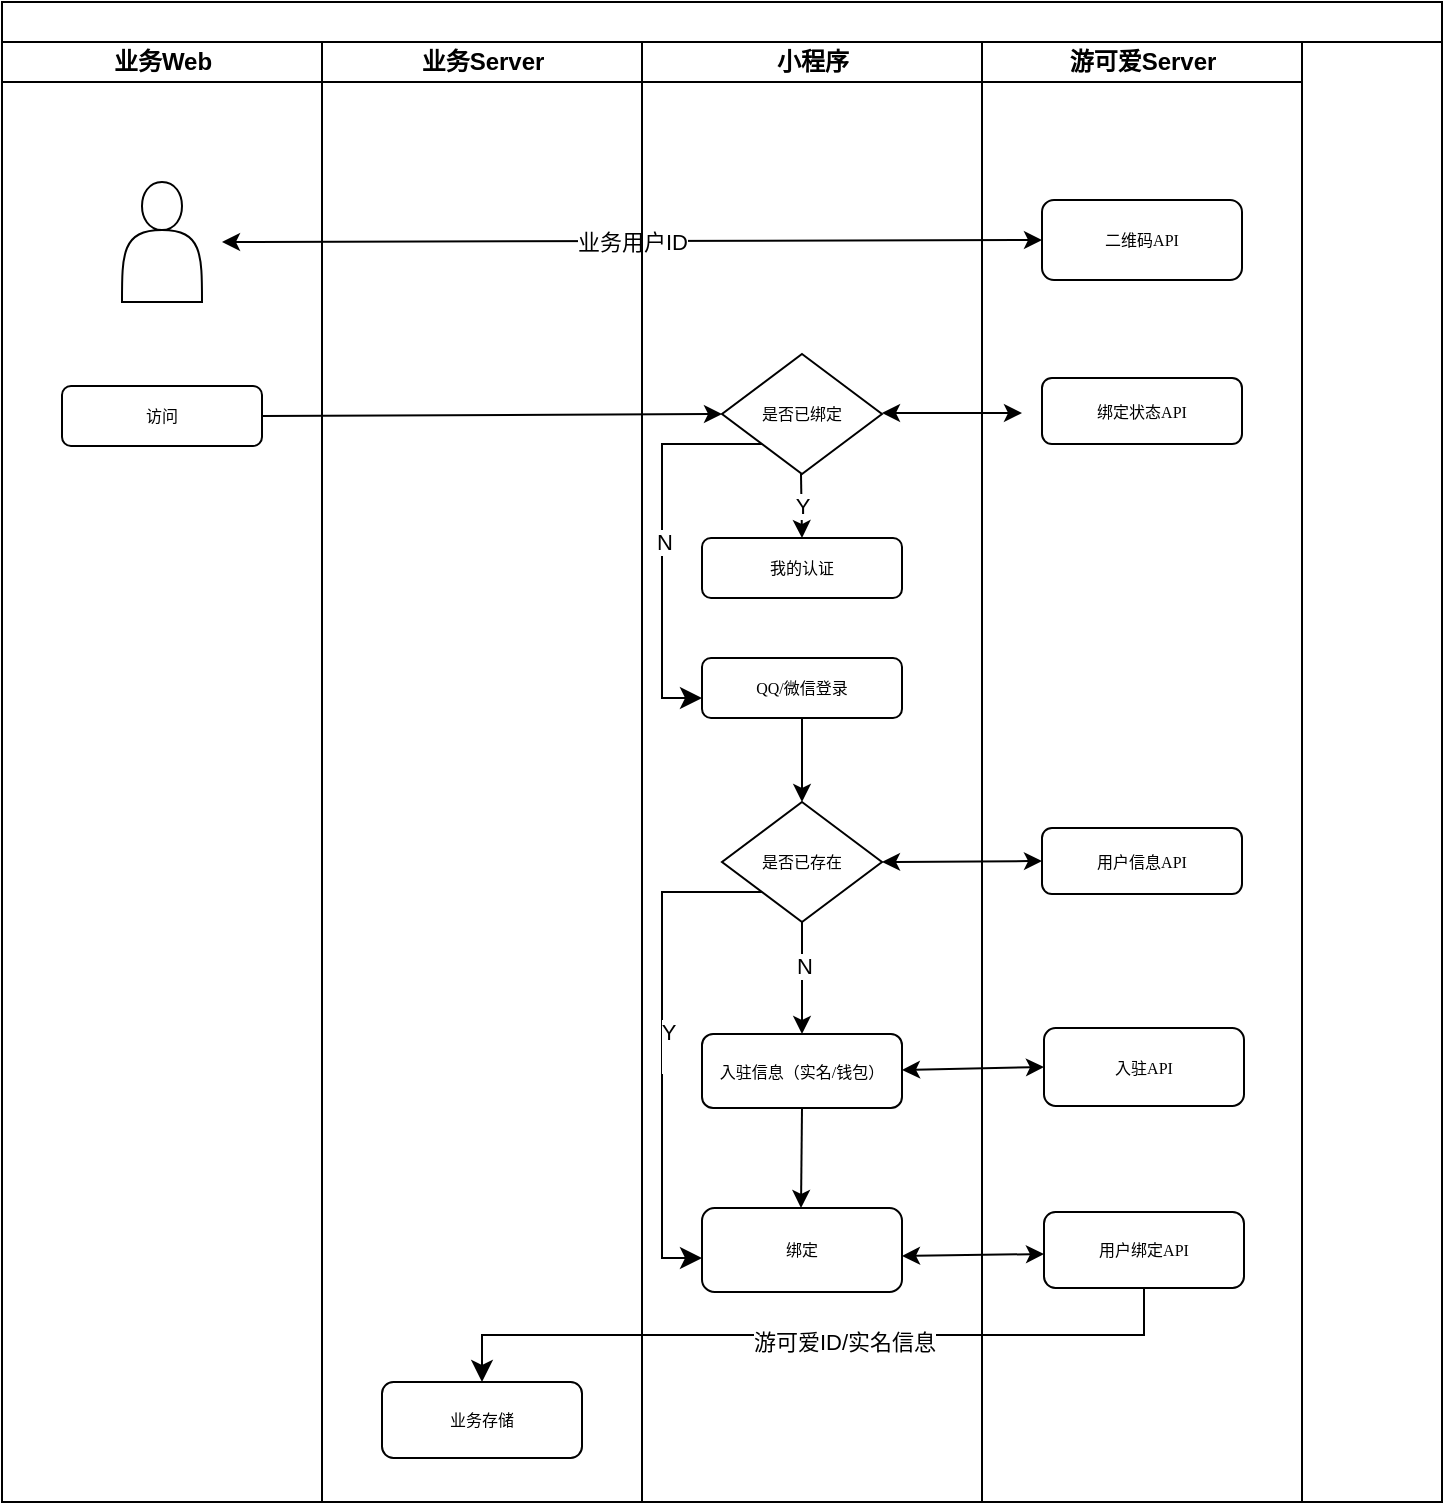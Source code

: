 <mxfile version="24.7.16">
  <diagram name="Page-1" id="74e2e168-ea6b-b213-b513-2b3c1d86103e">
    <mxGraphModel dx="954" dy="2241" grid="1" gridSize="10" guides="1" tooltips="1" connect="1" arrows="1" fold="1" page="1" pageScale="1" pageWidth="1100" pageHeight="850" background="none" math="0" shadow="0">
      <root>
        <mxCell id="0" />
        <mxCell id="1" parent="0" />
        <mxCell id="77e6c97f196da883-1" value="" style="swimlane;html=1;childLayout=stackLayout;startSize=20;rounded=0;shadow=0;labelBackgroundColor=none;strokeWidth=1;fontFamily=Verdana;fontSize=8;align=center;" parent="1" vertex="1">
          <mxGeometry x="70" y="52" width="720" height="750" as="geometry" />
        </mxCell>
        <mxCell id="77e6c97f196da883-2" value="业务Web" style="swimlane;html=1;startSize=20;" parent="77e6c97f196da883-1" vertex="1">
          <mxGeometry y="20" width="160" height="730" as="geometry" />
        </mxCell>
        <mxCell id="m8WJhKDSXZ-LfnKGSVrn-34" style="edgeStyle=orthogonalEdgeStyle;rounded=0;orthogonalLoop=1;jettySize=auto;html=1;exitX=0.5;exitY=0;exitDx=0;exitDy=0;" edge="1" parent="77e6c97f196da883-2" source="77e6c97f196da883-9">
          <mxGeometry relative="1" as="geometry">
            <mxPoint x="80" y="188" as="targetPoint" />
          </mxGeometry>
        </mxCell>
        <mxCell id="77e6c97f196da883-9" value="访问" style="rounded=1;whiteSpace=wrap;html=1;shadow=0;labelBackgroundColor=none;strokeWidth=1;fontFamily=Verdana;fontSize=8;align=center;" parent="77e6c97f196da883-2" vertex="1">
          <mxGeometry x="30" y="172" width="100" height="30" as="geometry" />
        </mxCell>
        <mxCell id="m8WJhKDSXZ-LfnKGSVrn-10" value="" style="shape=actor;whiteSpace=wrap;html=1;" vertex="1" parent="77e6c97f196da883-2">
          <mxGeometry x="60" y="70" width="40" height="60" as="geometry" />
        </mxCell>
        <mxCell id="m8WJhKDSXZ-LfnKGSVrn-14" value="业务用户ID" style="endArrow=classic;startArrow=classic;html=1;rounded=0;entryX=0;entryY=0.5;entryDx=0;entryDy=0;" edge="1" parent="77e6c97f196da883-2" target="m8WJhKDSXZ-LfnKGSVrn-9">
          <mxGeometry width="50" height="50" relative="1" as="geometry">
            <mxPoint x="110" y="100" as="sourcePoint" />
            <mxPoint x="500" y="100" as="targetPoint" />
          </mxGeometry>
        </mxCell>
        <mxCell id="77e6c97f196da883-3" value="业务Server" style="swimlane;html=1;startSize=20;" parent="77e6c97f196da883-1" vertex="1">
          <mxGeometry x="160" y="20" width="160" height="730" as="geometry" />
        </mxCell>
        <mxCell id="77e6c97f196da883-11" value="业务存储" style="rounded=1;whiteSpace=wrap;html=1;shadow=0;labelBackgroundColor=none;strokeWidth=1;fontFamily=Verdana;fontSize=8;align=center;" parent="77e6c97f196da883-3" vertex="1">
          <mxGeometry x="30" y="670" width="100" height="38" as="geometry" />
        </mxCell>
        <mxCell id="77e6c97f196da883-4" value="小程序" style="swimlane;html=1;startSize=20;" parent="77e6c97f196da883-1" vertex="1">
          <mxGeometry x="320" y="20" width="170" height="730" as="geometry" />
        </mxCell>
        <mxCell id="77e6c97f196da883-12" value="QQ/微信登录" style="rounded=1;whiteSpace=wrap;html=1;shadow=0;labelBackgroundColor=none;strokeWidth=1;fontFamily=Verdana;fontSize=8;align=center;" parent="77e6c97f196da883-4" vertex="1">
          <mxGeometry x="30" y="308" width="100" height="30" as="geometry" />
        </mxCell>
        <mxCell id="77e6c97f196da883-16" value="是否已存在" style="rhombus;whiteSpace=wrap;html=1;rounded=0;shadow=0;labelBackgroundColor=none;strokeWidth=1;fontFamily=Verdana;fontSize=8;align=center;" parent="77e6c97f196da883-4" vertex="1">
          <mxGeometry x="40" y="380" width="80" height="60" as="geometry" />
        </mxCell>
        <mxCell id="m8WJhKDSXZ-LfnKGSVrn-17" value="入驻信息（实名/钱包）" style="rounded=1;whiteSpace=wrap;html=1;shadow=0;labelBackgroundColor=none;strokeWidth=1;fontFamily=Verdana;fontSize=8;align=center;" vertex="1" parent="77e6c97f196da883-4">
          <mxGeometry x="30" y="496" width="100" height="37" as="geometry" />
        </mxCell>
        <mxCell id="m8WJhKDSXZ-LfnKGSVrn-24" value="绑定" style="rounded=1;whiteSpace=wrap;html=1;shadow=0;labelBackgroundColor=none;strokeWidth=1;fontFamily=Verdana;fontSize=8;align=center;" vertex="1" parent="77e6c97f196da883-4">
          <mxGeometry x="30" y="583" width="100" height="42" as="geometry" />
        </mxCell>
        <mxCell id="m8WJhKDSXZ-LfnKGSVrn-32" value="是否已绑定" style="rhombus;whiteSpace=wrap;html=1;rounded=0;shadow=0;labelBackgroundColor=none;strokeWidth=1;fontFamily=Verdana;fontSize=8;align=center;" vertex="1" parent="77e6c97f196da883-4">
          <mxGeometry x="40" y="156" width="80" height="60" as="geometry" />
        </mxCell>
        <mxCell id="m8WJhKDSXZ-LfnKGSVrn-43" value="" style="endArrow=classic;html=1;rounded=0;exitX=0.5;exitY=1;exitDx=0;exitDy=0;entryX=0.5;entryY=0;entryDx=0;entryDy=0;" edge="1" parent="77e6c97f196da883-4" source="77e6c97f196da883-12" target="77e6c97f196da883-16">
          <mxGeometry width="50" height="50" relative="1" as="geometry">
            <mxPoint x="-10" y="478" as="sourcePoint" />
            <mxPoint x="40" y="428" as="targetPoint" />
          </mxGeometry>
        </mxCell>
        <mxCell id="m8WJhKDSXZ-LfnKGSVrn-44" value="" style="endArrow=classic;startArrow=classic;html=1;rounded=0;entryX=0;entryY=0.5;entryDx=0;entryDy=0;exitX=1;exitY=0.5;exitDx=0;exitDy=0;" edge="1" parent="77e6c97f196da883-4">
          <mxGeometry width="50" height="50" relative="1" as="geometry">
            <mxPoint x="120" y="185.5" as="sourcePoint" />
            <mxPoint x="190" y="185.5" as="targetPoint" />
          </mxGeometry>
        </mxCell>
        <mxCell id="m8WJhKDSXZ-LfnKGSVrn-22" value="" style="endArrow=classic;startArrow=classic;html=1;rounded=0;exitX=1;exitY=0.5;exitDx=0;exitDy=0;entryX=0;entryY=0.5;entryDx=0;entryDy=0;" edge="1" parent="77e6c97f196da883-4" target="77e6c97f196da883-17">
          <mxGeometry width="50" height="50" relative="1" as="geometry">
            <mxPoint x="130" y="514" as="sourcePoint" />
            <mxPoint x="190" y="514.5" as="targetPoint" />
          </mxGeometry>
        </mxCell>
        <mxCell id="m8WJhKDSXZ-LfnKGSVrn-19" value="" style="endArrow=classic;html=1;rounded=0;entryX=0.5;entryY=0;entryDx=0;entryDy=0;exitX=0.5;exitY=1;exitDx=0;exitDy=0;" edge="1" parent="77e6c97f196da883-4" source="77e6c97f196da883-16" target="m8WJhKDSXZ-LfnKGSVrn-17">
          <mxGeometry width="50" height="50" relative="1" as="geometry">
            <mxPoint x="80" y="448" as="sourcePoint" />
            <mxPoint x="40" y="418" as="targetPoint" />
          </mxGeometry>
        </mxCell>
        <mxCell id="m8WJhKDSXZ-LfnKGSVrn-37" value="N" style="edgeLabel;html=1;align=center;verticalAlign=middle;resizable=0;points=[];" vertex="1" connectable="0" parent="m8WJhKDSXZ-LfnKGSVrn-19">
          <mxGeometry x="-0.241" y="1" relative="1" as="geometry">
            <mxPoint as="offset" />
          </mxGeometry>
        </mxCell>
        <mxCell id="m8WJhKDSXZ-LfnKGSVrn-45" value="我的认证" style="rounded=1;whiteSpace=wrap;html=1;shadow=0;labelBackgroundColor=none;strokeWidth=1;fontFamily=Verdana;fontSize=8;align=center;" vertex="1" parent="77e6c97f196da883-4">
          <mxGeometry x="30" y="248" width="100" height="30" as="geometry" />
        </mxCell>
        <mxCell id="m8WJhKDSXZ-LfnKGSVrn-48" value="Y" style="endArrow=classic;html=1;rounded=0;exitX=0.5;exitY=1;exitDx=0;exitDy=0;" edge="1" parent="77e6c97f196da883-4">
          <mxGeometry width="50" height="50" relative="1" as="geometry">
            <mxPoint x="79.5" y="216" as="sourcePoint" />
            <mxPoint x="80" y="248" as="targetPoint" />
          </mxGeometry>
        </mxCell>
        <mxCell id="m8WJhKDSXZ-LfnKGSVrn-53" value="" style="edgeStyle=elbowEdgeStyle;elbow=horizontal;endArrow=classic;html=1;curved=0;rounded=0;endSize=8;startSize=8;exitX=0;exitY=1;exitDx=0;exitDy=0;" edge="1" parent="77e6c97f196da883-4" source="m8WJhKDSXZ-LfnKGSVrn-32">
          <mxGeometry width="50" height="50" relative="1" as="geometry">
            <mxPoint x="-20" y="378" as="sourcePoint" />
            <mxPoint x="30" y="328" as="targetPoint" />
            <Array as="points">
              <mxPoint x="10" y="258" />
            </Array>
          </mxGeometry>
        </mxCell>
        <mxCell id="m8WJhKDSXZ-LfnKGSVrn-54" value="N" style="edgeLabel;html=1;align=center;verticalAlign=middle;resizable=0;points=[];" vertex="1" connectable="0" parent="m8WJhKDSXZ-LfnKGSVrn-53">
          <mxGeometry x="0.005" y="1" relative="1" as="geometry">
            <mxPoint as="offset" />
          </mxGeometry>
        </mxCell>
        <mxCell id="m8WJhKDSXZ-LfnKGSVrn-55" value="" style="edgeStyle=elbowEdgeStyle;elbow=horizontal;endArrow=classic;html=1;curved=0;rounded=0;endSize=8;startSize=8;exitX=0;exitY=1;exitDx=0;exitDy=0;" edge="1" parent="77e6c97f196da883-4" source="77e6c97f196da883-16">
          <mxGeometry width="50" height="50" relative="1" as="geometry">
            <mxPoint x="-20" y="658" as="sourcePoint" />
            <mxPoint x="30" y="608" as="targetPoint" />
            <Array as="points">
              <mxPoint x="10" y="518" />
            </Array>
          </mxGeometry>
        </mxCell>
        <mxCell id="m8WJhKDSXZ-LfnKGSVrn-56" value="Y&lt;div&gt;&lt;br&gt;&lt;/div&gt;" style="edgeLabel;html=1;align=center;verticalAlign=middle;resizable=0;points=[];" vertex="1" connectable="0" parent="m8WJhKDSXZ-LfnKGSVrn-55">
          <mxGeometry x="0.004" y="3" relative="1" as="geometry">
            <mxPoint as="offset" />
          </mxGeometry>
        </mxCell>
        <mxCell id="m8WJhKDSXZ-LfnKGSVrn-57" value="" style="endArrow=classic;html=1;rounded=0;exitX=0.5;exitY=1;exitDx=0;exitDy=0;entryX=0.5;entryY=0;entryDx=0;entryDy=0;" edge="1" parent="77e6c97f196da883-4" source="m8WJhKDSXZ-LfnKGSVrn-17">
          <mxGeometry width="50" height="50" relative="1" as="geometry">
            <mxPoint x="79.5" y="541" as="sourcePoint" />
            <mxPoint x="79.5" y="583" as="targetPoint" />
          </mxGeometry>
        </mxCell>
        <mxCell id="77e6c97f196da883-5" value="游可爱Server" style="swimlane;html=1;startSize=20;" parent="77e6c97f196da883-1" vertex="1">
          <mxGeometry x="490" y="20" width="160" height="730" as="geometry" />
        </mxCell>
        <mxCell id="77e6c97f196da883-15" value="用户信息API" style="rounded=1;whiteSpace=wrap;html=1;shadow=0;labelBackgroundColor=none;strokeWidth=1;fontFamily=Verdana;fontSize=8;align=center;" parent="77e6c97f196da883-5" vertex="1">
          <mxGeometry x="30" y="393" width="100" height="33" as="geometry" />
        </mxCell>
        <mxCell id="77e6c97f196da883-17" value="入驻API" style="rounded=1;whiteSpace=wrap;html=1;shadow=0;labelBackgroundColor=none;strokeWidth=1;fontFamily=Verdana;fontSize=8;align=center;" parent="77e6c97f196da883-5" vertex="1">
          <mxGeometry x="31" y="493" width="100" height="39" as="geometry" />
        </mxCell>
        <mxCell id="m8WJhKDSXZ-LfnKGSVrn-9" value="二维码API" style="rounded=1;whiteSpace=wrap;html=1;shadow=0;labelBackgroundColor=none;strokeWidth=1;fontFamily=Verdana;fontSize=8;align=center;" vertex="1" parent="77e6c97f196da883-5">
          <mxGeometry x="30" y="79" width="100" height="40" as="geometry" />
        </mxCell>
        <mxCell id="m8WJhKDSXZ-LfnKGSVrn-25" value="用户绑定API" style="rounded=1;whiteSpace=wrap;html=1;shadow=0;labelBackgroundColor=none;strokeWidth=1;fontFamily=Verdana;fontSize=8;align=center;" vertex="1" parent="77e6c97f196da883-5">
          <mxGeometry x="31" y="585" width="100" height="38" as="geometry" />
        </mxCell>
        <mxCell id="m8WJhKDSXZ-LfnKGSVrn-33" value="绑定状态API" style="rounded=1;whiteSpace=wrap;html=1;shadow=0;labelBackgroundColor=none;strokeWidth=1;fontFamily=Verdana;fontSize=8;align=center;" vertex="1" parent="77e6c97f196da883-5">
          <mxGeometry x="30" y="168" width="100" height="33" as="geometry" />
        </mxCell>
        <mxCell id="m8WJhKDSXZ-LfnKGSVrn-18" value="" style="endArrow=classic;startArrow=classic;html=1;rounded=0;entryX=0;entryY=0.5;entryDx=0;entryDy=0;exitX=1;exitY=0.5;exitDx=0;exitDy=0;" edge="1" parent="77e6c97f196da883-1" source="77e6c97f196da883-16" target="77e6c97f196da883-15">
          <mxGeometry width="50" height="50" relative="1" as="geometry">
            <mxPoint x="440" y="350" as="sourcePoint" />
            <mxPoint x="490" y="300" as="targetPoint" />
          </mxGeometry>
        </mxCell>
        <mxCell id="m8WJhKDSXZ-LfnKGSVrn-30" value="" style="edgeStyle=elbowEdgeStyle;elbow=vertical;endArrow=classic;html=1;curved=0;rounded=0;endSize=8;startSize=8;entryX=0.5;entryY=0;entryDx=0;entryDy=0;exitX=0.5;exitY=1;exitDx=0;exitDy=0;" edge="1" parent="77e6c97f196da883-1" source="m8WJhKDSXZ-LfnKGSVrn-25" target="77e6c97f196da883-11">
          <mxGeometry width="50" height="50" relative="1" as="geometry">
            <mxPoint x="560" y="638" as="sourcePoint" />
            <mxPoint x="610" y="588" as="targetPoint" />
          </mxGeometry>
        </mxCell>
        <mxCell id="m8WJhKDSXZ-LfnKGSVrn-31" value="游可爱ID/实名信息" style="edgeLabel;html=1;align=center;verticalAlign=middle;resizable=0;points=[];" vertex="1" connectable="0" parent="m8WJhKDSXZ-LfnKGSVrn-30">
          <mxGeometry x="-0.08" y="3" relative="1" as="geometry">
            <mxPoint as="offset" />
          </mxGeometry>
        </mxCell>
        <mxCell id="m8WJhKDSXZ-LfnKGSVrn-35" value="" style="endArrow=classic;html=1;rounded=0;entryX=0;entryY=0.5;entryDx=0;entryDy=0;exitX=1;exitY=0.5;exitDx=0;exitDy=0;" edge="1" parent="77e6c97f196da883-1" source="77e6c97f196da883-9" target="m8WJhKDSXZ-LfnKGSVrn-32">
          <mxGeometry width="50" height="50" relative="1" as="geometry">
            <mxPoint x="130" y="208" as="sourcePoint" />
            <mxPoint x="220" y="188" as="targetPoint" />
          </mxGeometry>
        </mxCell>
        <mxCell id="m8WJhKDSXZ-LfnKGSVrn-59" value="" style="endArrow=classic;startArrow=classic;html=1;rounded=0;exitX=1;exitY=0.5;exitDx=0;exitDy=0;entryX=0;entryY=0.5;entryDx=0;entryDy=0;" edge="1" parent="1">
          <mxGeometry width="50" height="50" relative="1" as="geometry">
            <mxPoint x="520" y="679" as="sourcePoint" />
            <mxPoint x="591" y="678" as="targetPoint" />
          </mxGeometry>
        </mxCell>
      </root>
    </mxGraphModel>
  </diagram>
</mxfile>
